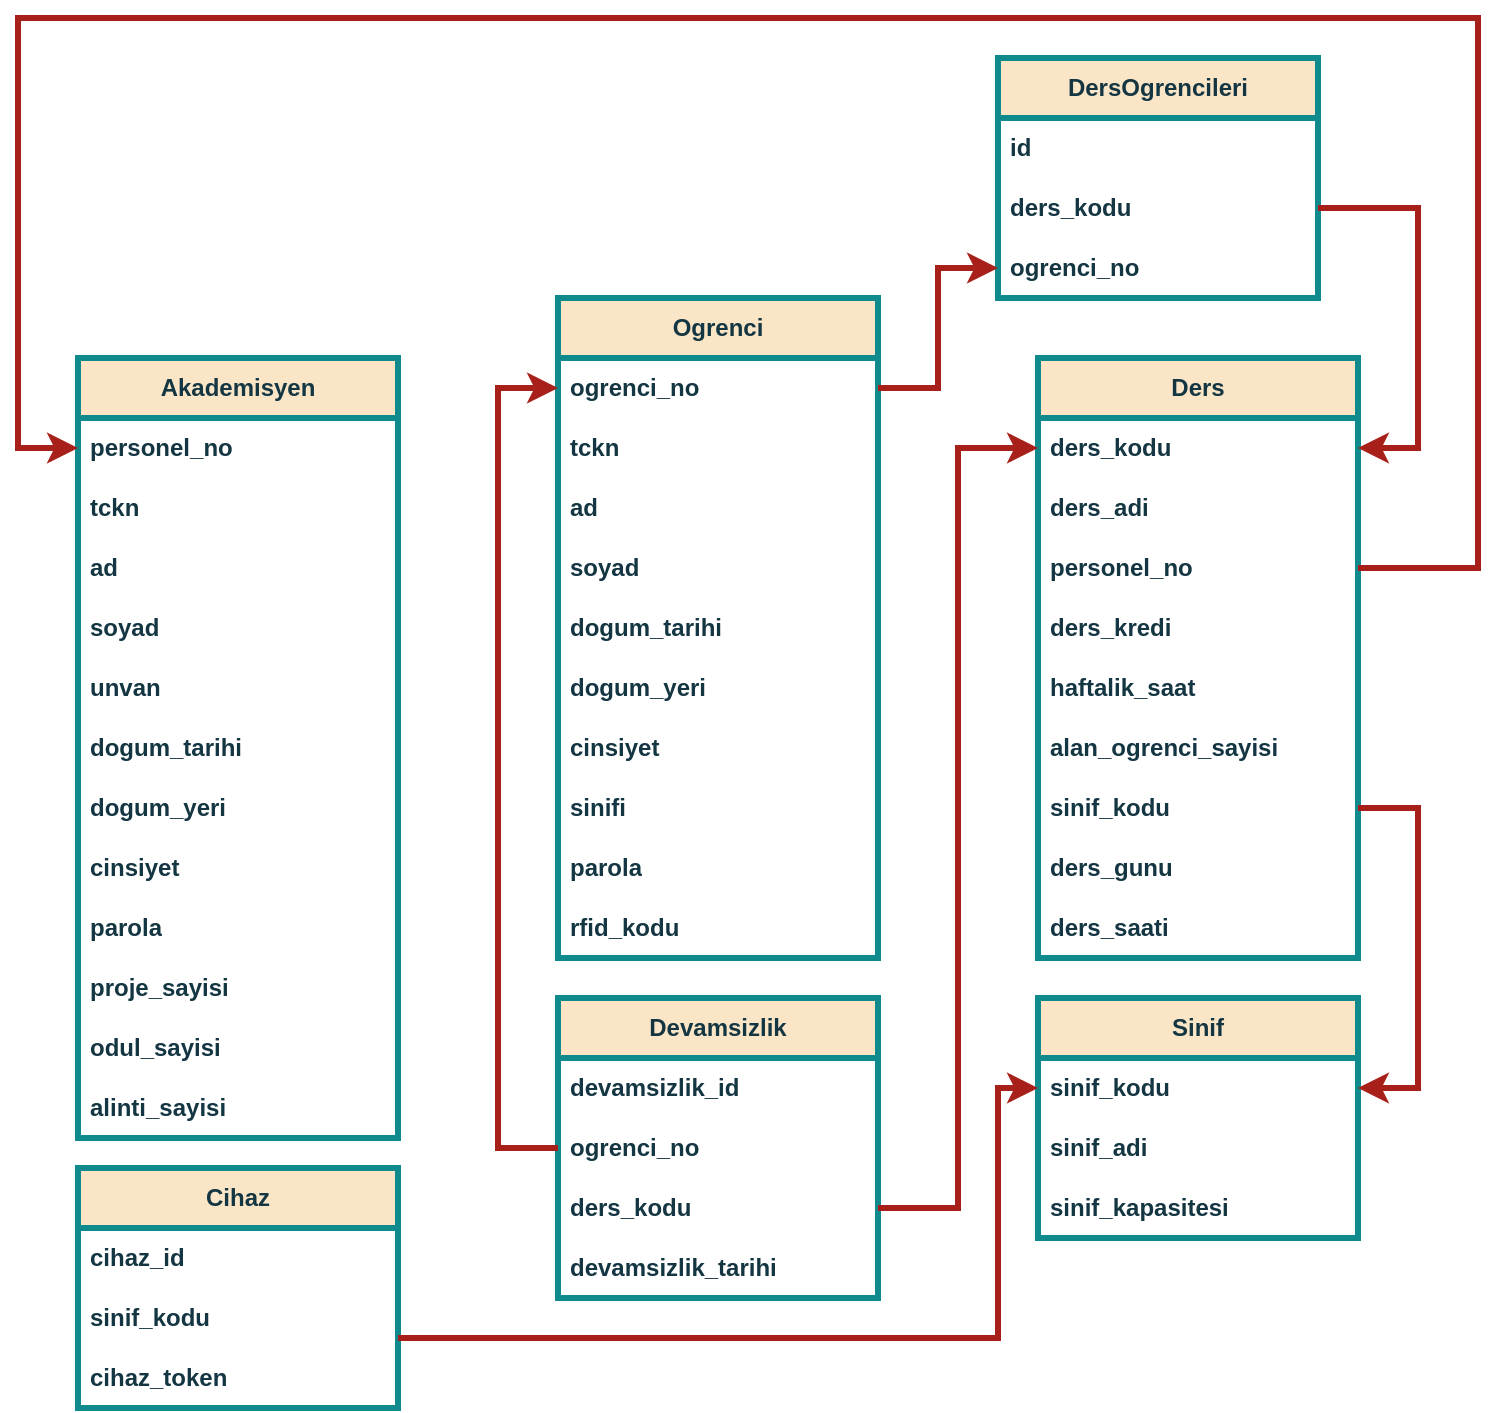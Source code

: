 <mxfile version="21.1.5" type="device">
  <diagram name="Sayfa -1" id="_XDM3-Csm9u_s2XKqnAF">
    <mxGraphModel dx="1050" dy="1710" grid="1" gridSize="10" guides="1" tooltips="1" connect="1" arrows="1" fold="1" page="1" pageScale="1" pageWidth="827" pageHeight="1169" math="0" shadow="0">
      <root>
        <mxCell id="0" />
        <mxCell id="1" parent="0" />
        <mxCell id="tSz3dCy00aF6PcJnhEde-1" value="Akademisyen" style="swimlane;fontStyle=1;childLayout=stackLayout;horizontal=1;startSize=30;horizontalStack=0;resizeParent=1;resizeParentMax=0;resizeLast=0;collapsible=1;marginBottom=0;whiteSpace=wrap;html=1;fillColor=#FAE5C7;strokeColor=#0F8B8D;rounded=0;labelBackgroundColor=none;fontColor=#143642;strokeWidth=3;" parent="1" vertex="1">
          <mxGeometry x="80" y="120" width="160" height="390" as="geometry" />
        </mxCell>
        <mxCell id="tSz3dCy00aF6PcJnhEde-33" value="personel_no" style="text;strokeColor=none;fillColor=none;align=left;verticalAlign=middle;spacingLeft=4;spacingRight=4;overflow=hidden;points=[[0,0.5],[1,0.5]];portConstraint=eastwest;rotatable=0;whiteSpace=wrap;html=1;fontStyle=1;rounded=0;labelBackgroundColor=none;fontColor=#143642;strokeWidth=3;" parent="tSz3dCy00aF6PcJnhEde-1" vertex="1">
          <mxGeometry y="30" width="160" height="30" as="geometry" />
        </mxCell>
        <mxCell id="tSz3dCy00aF6PcJnhEde-2" value="tckn" style="text;strokeColor=none;fillColor=none;align=left;verticalAlign=middle;spacingLeft=4;spacingRight=4;overflow=hidden;points=[[0,0.5],[1,0.5]];portConstraint=eastwest;rotatable=0;whiteSpace=wrap;html=1;fontStyle=1;rounded=0;labelBackgroundColor=none;fontColor=#143642;strokeWidth=3;" parent="tSz3dCy00aF6PcJnhEde-1" vertex="1">
          <mxGeometry y="60" width="160" height="30" as="geometry" />
        </mxCell>
        <mxCell id="tSz3dCy00aF6PcJnhEde-3" value="ad" style="text;strokeColor=none;fillColor=none;align=left;verticalAlign=middle;spacingLeft=4;spacingRight=4;overflow=hidden;points=[[0,0.5],[1,0.5]];portConstraint=eastwest;rotatable=0;whiteSpace=wrap;html=1;fontStyle=1;rounded=0;labelBackgroundColor=none;fontColor=#143642;strokeWidth=3;" parent="tSz3dCy00aF6PcJnhEde-1" vertex="1">
          <mxGeometry y="90" width="160" height="30" as="geometry" />
        </mxCell>
        <mxCell id="tSz3dCy00aF6PcJnhEde-4" value="soyad" style="text;strokeColor=none;fillColor=none;align=left;verticalAlign=middle;spacingLeft=4;spacingRight=4;overflow=hidden;points=[[0,0.5],[1,0.5]];portConstraint=eastwest;rotatable=0;whiteSpace=wrap;html=1;fontStyle=1;rounded=0;labelBackgroundColor=none;fontColor=#143642;strokeWidth=3;" parent="tSz3dCy00aF6PcJnhEde-1" vertex="1">
          <mxGeometry y="120" width="160" height="30" as="geometry" />
        </mxCell>
        <mxCell id="tSz3dCy00aF6PcJnhEde-29" value="unvan" style="text;strokeColor=none;fillColor=none;align=left;verticalAlign=middle;spacingLeft=4;spacingRight=4;overflow=hidden;points=[[0,0.5],[1,0.5]];portConstraint=eastwest;rotatable=0;whiteSpace=wrap;html=1;fontStyle=1;rounded=0;labelBackgroundColor=none;fontColor=#143642;strokeWidth=3;" parent="tSz3dCy00aF6PcJnhEde-1" vertex="1">
          <mxGeometry y="150" width="160" height="30" as="geometry" />
        </mxCell>
        <mxCell id="tSz3dCy00aF6PcJnhEde-30" value="dogum_tarihi" style="text;strokeColor=none;fillColor=none;align=left;verticalAlign=middle;spacingLeft=4;spacingRight=4;overflow=hidden;points=[[0,0.5],[1,0.5]];portConstraint=eastwest;rotatable=0;whiteSpace=wrap;html=1;fontStyle=1;rounded=0;labelBackgroundColor=none;fontColor=#143642;strokeWidth=3;" parent="tSz3dCy00aF6PcJnhEde-1" vertex="1">
          <mxGeometry y="180" width="160" height="30" as="geometry" />
        </mxCell>
        <mxCell id="tSz3dCy00aF6PcJnhEde-41" value="dogum_yeri" style="text;strokeColor=none;fillColor=none;align=left;verticalAlign=middle;spacingLeft=4;spacingRight=4;overflow=hidden;points=[[0,0.5],[1,0.5]];portConstraint=eastwest;rotatable=0;whiteSpace=wrap;html=1;fontStyle=1;rounded=0;labelBackgroundColor=none;fontColor=#143642;strokeWidth=3;" parent="tSz3dCy00aF6PcJnhEde-1" vertex="1">
          <mxGeometry y="210" width="160" height="30" as="geometry" />
        </mxCell>
        <mxCell id="tSz3dCy00aF6PcJnhEde-49" value="cinsiyet" style="text;strokeColor=none;fillColor=none;align=left;verticalAlign=middle;spacingLeft=4;spacingRight=4;overflow=hidden;points=[[0,0.5],[1,0.5]];portConstraint=eastwest;rotatable=0;whiteSpace=wrap;html=1;fontStyle=1;rounded=0;labelBackgroundColor=none;fontColor=#143642;strokeWidth=3;" parent="tSz3dCy00aF6PcJnhEde-1" vertex="1">
          <mxGeometry y="240" width="160" height="30" as="geometry" />
        </mxCell>
        <mxCell id="tSz3dCy00aF6PcJnhEde-31" value="parola" style="text;strokeColor=none;fillColor=none;align=left;verticalAlign=middle;spacingLeft=4;spacingRight=4;overflow=hidden;points=[[0,0.5],[1,0.5]];portConstraint=eastwest;rotatable=0;whiteSpace=wrap;html=1;fontStyle=1;rounded=0;labelBackgroundColor=none;fontColor=#143642;strokeWidth=3;" parent="tSz3dCy00aF6PcJnhEde-1" vertex="1">
          <mxGeometry y="270" width="160" height="30" as="geometry" />
        </mxCell>
        <mxCell id="AcIwFCtZqvH4_6iUX5yy-1" value="proje_sayisi" style="text;strokeColor=none;fillColor=none;align=left;verticalAlign=middle;spacingLeft=4;spacingRight=4;overflow=hidden;points=[[0,0.5],[1,0.5]];portConstraint=eastwest;rotatable=0;whiteSpace=wrap;html=1;fontStyle=1;rounded=0;labelBackgroundColor=none;fontColor=#143642;strokeWidth=3;" parent="tSz3dCy00aF6PcJnhEde-1" vertex="1">
          <mxGeometry y="300" width="160" height="30" as="geometry" />
        </mxCell>
        <mxCell id="AcIwFCtZqvH4_6iUX5yy-3" value="odul_sayisi" style="text;strokeColor=none;fillColor=none;align=left;verticalAlign=middle;spacingLeft=4;spacingRight=4;overflow=hidden;points=[[0,0.5],[1,0.5]];portConstraint=eastwest;rotatable=0;whiteSpace=wrap;html=1;fontStyle=1;rounded=0;labelBackgroundColor=none;fontColor=#143642;strokeWidth=3;" parent="tSz3dCy00aF6PcJnhEde-1" vertex="1">
          <mxGeometry y="330" width="160" height="30" as="geometry" />
        </mxCell>
        <mxCell id="AcIwFCtZqvH4_6iUX5yy-4" value="alinti_sayisi" style="text;strokeColor=none;fillColor=none;align=left;verticalAlign=middle;spacingLeft=4;spacingRight=4;overflow=hidden;points=[[0,0.5],[1,0.5]];portConstraint=eastwest;rotatable=0;whiteSpace=wrap;html=1;fontStyle=1;rounded=0;labelBackgroundColor=none;fontColor=#143642;strokeWidth=3;" parent="tSz3dCy00aF6PcJnhEde-1" vertex="1">
          <mxGeometry y="360" width="160" height="30" as="geometry" />
        </mxCell>
        <mxCell id="tSz3dCy00aF6PcJnhEde-5" value="Ogrenci" style="swimlane;fontStyle=1;childLayout=stackLayout;horizontal=1;startSize=30;horizontalStack=0;resizeParent=1;resizeParentMax=0;resizeLast=0;collapsible=1;marginBottom=0;whiteSpace=wrap;html=1;fillColor=#FAE5C7;strokeColor=#0F8B8D;rounded=0;labelBackgroundColor=none;fontColor=#143642;strokeWidth=3;" parent="1" vertex="1">
          <mxGeometry x="320" y="90" width="160" height="330" as="geometry" />
        </mxCell>
        <mxCell id="tSz3dCy00aF6PcJnhEde-32" value="ogrenci_no" style="text;strokeColor=none;fillColor=none;align=left;verticalAlign=middle;spacingLeft=4;spacingRight=4;overflow=hidden;points=[[0,0.5],[1,0.5]];portConstraint=eastwest;rotatable=0;whiteSpace=wrap;html=1;fontStyle=1;rounded=0;labelBackgroundColor=none;fontColor=#143642;strokeWidth=3;" parent="tSz3dCy00aF6PcJnhEde-5" vertex="1">
          <mxGeometry y="30" width="160" height="30" as="geometry" />
        </mxCell>
        <mxCell id="tSz3dCy00aF6PcJnhEde-6" value="tckn" style="text;strokeColor=none;fillColor=none;align=left;verticalAlign=middle;spacingLeft=4;spacingRight=4;overflow=hidden;points=[[0,0.5],[1,0.5]];portConstraint=eastwest;rotatable=0;whiteSpace=wrap;html=1;fontStyle=1;rounded=0;labelBackgroundColor=none;fontColor=#143642;strokeWidth=3;" parent="tSz3dCy00aF6PcJnhEde-5" vertex="1">
          <mxGeometry y="60" width="160" height="30" as="geometry" />
        </mxCell>
        <mxCell id="tSz3dCy00aF6PcJnhEde-7" value="ad" style="text;strokeColor=none;fillColor=none;align=left;verticalAlign=middle;spacingLeft=4;spacingRight=4;overflow=hidden;points=[[0,0.5],[1,0.5]];portConstraint=eastwest;rotatable=0;whiteSpace=wrap;html=1;fontStyle=1;rounded=0;labelBackgroundColor=none;fontColor=#143642;strokeWidth=3;" parent="tSz3dCy00aF6PcJnhEde-5" vertex="1">
          <mxGeometry y="90" width="160" height="30" as="geometry" />
        </mxCell>
        <mxCell id="tSz3dCy00aF6PcJnhEde-8" value="soyad" style="text;strokeColor=none;fillColor=none;align=left;verticalAlign=middle;spacingLeft=4;spacingRight=4;overflow=hidden;points=[[0,0.5],[1,0.5]];portConstraint=eastwest;rotatable=0;whiteSpace=wrap;html=1;fontStyle=1;rounded=0;labelBackgroundColor=none;fontColor=#143642;strokeWidth=3;" parent="tSz3dCy00aF6PcJnhEde-5" vertex="1">
          <mxGeometry y="120" width="160" height="30" as="geometry" />
        </mxCell>
        <mxCell id="tSz3dCy00aF6PcJnhEde-24" value="dogum_tarihi" style="text;strokeColor=none;fillColor=none;align=left;verticalAlign=middle;spacingLeft=4;spacingRight=4;overflow=hidden;points=[[0,0.5],[1,0.5]];portConstraint=eastwest;rotatable=0;whiteSpace=wrap;html=1;fontStyle=1;rounded=0;labelBackgroundColor=none;fontColor=#143642;strokeWidth=3;" parent="tSz3dCy00aF6PcJnhEde-5" vertex="1">
          <mxGeometry y="150" width="160" height="30" as="geometry" />
        </mxCell>
        <mxCell id="tSz3dCy00aF6PcJnhEde-40" value="dogum_yeri" style="text;strokeColor=none;fillColor=none;align=left;verticalAlign=middle;spacingLeft=4;spacingRight=4;overflow=hidden;points=[[0,0.5],[1,0.5]];portConstraint=eastwest;rotatable=0;whiteSpace=wrap;html=1;fontStyle=1;rounded=0;labelBackgroundColor=none;fontColor=#143642;strokeWidth=3;" parent="tSz3dCy00aF6PcJnhEde-5" vertex="1">
          <mxGeometry y="180" width="160" height="30" as="geometry" />
        </mxCell>
        <mxCell id="tSz3dCy00aF6PcJnhEde-27" value="cinsiyet" style="text;strokeColor=none;fillColor=none;align=left;verticalAlign=middle;spacingLeft=4;spacingRight=4;overflow=hidden;points=[[0,0.5],[1,0.5]];portConstraint=eastwest;rotatable=0;whiteSpace=wrap;html=1;fontStyle=1;rounded=0;labelBackgroundColor=none;fontColor=#143642;strokeWidth=3;" parent="tSz3dCy00aF6PcJnhEde-5" vertex="1">
          <mxGeometry y="210" width="160" height="30" as="geometry" />
        </mxCell>
        <mxCell id="tSz3dCy00aF6PcJnhEde-28" value="sinifi" style="text;strokeColor=none;fillColor=none;align=left;verticalAlign=middle;spacingLeft=4;spacingRight=4;overflow=hidden;points=[[0,0.5],[1,0.5]];portConstraint=eastwest;rotatable=0;whiteSpace=wrap;html=1;fontStyle=1;rounded=0;labelBackgroundColor=none;fontColor=#143642;strokeWidth=3;" parent="tSz3dCy00aF6PcJnhEde-5" vertex="1">
          <mxGeometry y="240" width="160" height="30" as="geometry" />
        </mxCell>
        <mxCell id="VWJ288TvoI_qNRsVCnb8-2" value="parola" style="text;strokeColor=none;fillColor=none;align=left;verticalAlign=middle;spacingLeft=4;spacingRight=4;overflow=hidden;points=[[0,0.5],[1,0.5]];portConstraint=eastwest;rotatable=0;whiteSpace=wrap;html=1;fontStyle=1;rounded=0;labelBackgroundColor=none;fontColor=#143642;strokeWidth=3;" parent="tSz3dCy00aF6PcJnhEde-5" vertex="1">
          <mxGeometry y="270" width="160" height="30" as="geometry" />
        </mxCell>
        <mxCell id="tSz3dCy00aF6PcJnhEde-48" value="rfid_kodu" style="text;strokeColor=none;fillColor=none;align=left;verticalAlign=middle;spacingLeft=4;spacingRight=4;overflow=hidden;points=[[0,0.5],[1,0.5]];portConstraint=eastwest;rotatable=0;whiteSpace=wrap;html=1;fontStyle=1;rounded=0;labelBackgroundColor=none;fontColor=#143642;strokeWidth=3;" parent="tSz3dCy00aF6PcJnhEde-5" vertex="1">
          <mxGeometry y="300" width="160" height="30" as="geometry" />
        </mxCell>
        <mxCell id="tSz3dCy00aF6PcJnhEde-9" value="Ders" style="swimlane;fontStyle=1;childLayout=stackLayout;horizontal=1;startSize=30;horizontalStack=0;resizeParent=1;resizeParentMax=0;resizeLast=0;collapsible=1;marginBottom=0;whiteSpace=wrap;html=1;fillColor=#FAE5C7;strokeColor=#0F8B8D;rounded=0;labelBackgroundColor=none;fontColor=#143642;strokeWidth=3;" parent="1" vertex="1">
          <mxGeometry x="560" y="120" width="160" height="300" as="geometry">
            <mxRectangle x="560" y="120" width="70" height="30" as="alternateBounds" />
          </mxGeometry>
        </mxCell>
        <mxCell id="tSz3dCy00aF6PcJnhEde-10" value="ders_kodu" style="text;strokeColor=none;fillColor=none;align=left;verticalAlign=middle;spacingLeft=4;spacingRight=4;overflow=hidden;points=[[0,0.5],[1,0.5]];portConstraint=eastwest;rotatable=0;whiteSpace=wrap;html=1;fontStyle=1;rounded=0;labelBackgroundColor=none;fontColor=#143642;strokeWidth=3;" parent="tSz3dCy00aF6PcJnhEde-9" vertex="1">
          <mxGeometry y="30" width="160" height="30" as="geometry" />
        </mxCell>
        <mxCell id="tSz3dCy00aF6PcJnhEde-11" value="ders_adi" style="text;strokeColor=none;fillColor=none;align=left;verticalAlign=middle;spacingLeft=4;spacingRight=4;overflow=hidden;points=[[0,0.5],[1,0.5]];portConstraint=eastwest;rotatable=0;whiteSpace=wrap;html=1;fontStyle=1;rounded=0;labelBackgroundColor=none;fontColor=#143642;strokeWidth=3;" parent="tSz3dCy00aF6PcJnhEde-9" vertex="1">
          <mxGeometry y="60" width="160" height="30" as="geometry" />
        </mxCell>
        <mxCell id="tSz3dCy00aF6PcJnhEde-12" value="personel_no" style="text;strokeColor=none;fillColor=none;align=left;verticalAlign=middle;spacingLeft=4;spacingRight=4;overflow=hidden;points=[[0,0.5],[1,0.5]];portConstraint=eastwest;rotatable=0;whiteSpace=wrap;html=1;fontStyle=1;rounded=0;labelBackgroundColor=none;fontColor=#143642;strokeWidth=3;" parent="tSz3dCy00aF6PcJnhEde-9" vertex="1">
          <mxGeometry y="90" width="160" height="30" as="geometry" />
        </mxCell>
        <mxCell id="tSz3dCy00aF6PcJnhEde-37" value="ders_kredi" style="text;strokeColor=none;fillColor=none;align=left;verticalAlign=middle;spacingLeft=4;spacingRight=4;overflow=hidden;points=[[0,0.5],[1,0.5]];portConstraint=eastwest;rotatable=0;whiteSpace=wrap;html=1;fontStyle=1;rounded=0;labelBackgroundColor=none;fontColor=#143642;strokeWidth=3;" parent="tSz3dCy00aF6PcJnhEde-9" vertex="1">
          <mxGeometry y="120" width="160" height="30" as="geometry" />
        </mxCell>
        <mxCell id="yB-rztcEehSW4XwJmEQQ-1" value="haftalik_saat" style="text;strokeColor=none;fillColor=none;align=left;verticalAlign=middle;spacingLeft=4;spacingRight=4;overflow=hidden;points=[[0,0.5],[1,0.5]];portConstraint=eastwest;rotatable=0;whiteSpace=wrap;html=1;fontStyle=1;rounded=0;labelBackgroundColor=none;fontColor=#143642;strokeWidth=3;" parent="tSz3dCy00aF6PcJnhEde-9" vertex="1">
          <mxGeometry y="150" width="160" height="30" as="geometry" />
        </mxCell>
        <mxCell id="tSz3dCy00aF6PcJnhEde-39" value="alan_ogrenci_sayisi" style="text;strokeColor=none;fillColor=none;align=left;verticalAlign=middle;spacingLeft=4;spacingRight=4;overflow=hidden;points=[[0,0.5],[1,0.5]];portConstraint=eastwest;rotatable=0;whiteSpace=wrap;html=1;fontStyle=1;rounded=0;labelBackgroundColor=none;fontColor=#143642;strokeWidth=3;" parent="tSz3dCy00aF6PcJnhEde-9" vertex="1">
          <mxGeometry y="180" width="160" height="30" as="geometry" />
        </mxCell>
        <mxCell id="tSz3dCy00aF6PcJnhEde-23" value="sinif_kodu" style="text;strokeColor=none;fillColor=none;align=left;verticalAlign=middle;spacingLeft=4;spacingRight=4;overflow=hidden;points=[[0,0.5],[1,0.5]];portConstraint=eastwest;rotatable=0;whiteSpace=wrap;html=1;fontStyle=1;rounded=0;labelBackgroundColor=none;fontColor=#143642;strokeWidth=3;" parent="tSz3dCy00aF6PcJnhEde-9" vertex="1">
          <mxGeometry y="210" width="160" height="30" as="geometry" />
        </mxCell>
        <mxCell id="tSz3dCy00aF6PcJnhEde-34" value="ders_gunu" style="text;strokeColor=none;fillColor=none;align=left;verticalAlign=middle;spacingLeft=4;spacingRight=4;overflow=hidden;points=[[0,0.5],[1,0.5]];portConstraint=eastwest;rotatable=0;whiteSpace=wrap;html=1;fontStyle=1;rounded=0;labelBackgroundColor=none;fontColor=#143642;strokeWidth=3;" parent="tSz3dCy00aF6PcJnhEde-9" vertex="1">
          <mxGeometry y="240" width="160" height="30" as="geometry" />
        </mxCell>
        <mxCell id="tSz3dCy00aF6PcJnhEde-35" value="ders_saati" style="text;strokeColor=none;fillColor=none;align=left;verticalAlign=middle;spacingLeft=4;spacingRight=4;overflow=hidden;points=[[0,0.5],[1,0.5]];portConstraint=eastwest;rotatable=0;whiteSpace=wrap;html=1;fontStyle=1;rounded=0;labelBackgroundColor=none;fontColor=#143642;strokeWidth=3;" parent="tSz3dCy00aF6PcJnhEde-9" vertex="1">
          <mxGeometry y="270" width="160" height="30" as="geometry" />
        </mxCell>
        <mxCell id="tSz3dCy00aF6PcJnhEde-13" value="Devamsizlik" style="swimlane;fontStyle=1;childLayout=stackLayout;horizontal=1;startSize=30;horizontalStack=0;resizeParent=1;resizeParentMax=0;resizeLast=0;collapsible=1;marginBottom=0;whiteSpace=wrap;html=1;fillColor=#FAE5C7;fontColor=#143642;strokeColor=#0F8B8D;rounded=0;labelBackgroundColor=none;strokeWidth=3;" parent="1" vertex="1">
          <mxGeometry x="320" y="440" width="160" height="150" as="geometry" />
        </mxCell>
        <mxCell id="tSz3dCy00aF6PcJnhEde-14" value="devamsizlik_id" style="text;strokeColor=none;fillColor=none;align=left;verticalAlign=middle;spacingLeft=4;spacingRight=4;overflow=hidden;points=[[0,0.5],[1,0.5]];portConstraint=eastwest;rotatable=0;whiteSpace=wrap;html=1;fontStyle=1;rounded=0;labelBackgroundColor=none;fontColor=#143642;strokeWidth=3;" parent="tSz3dCy00aF6PcJnhEde-13" vertex="1">
          <mxGeometry y="30" width="160" height="30" as="geometry" />
        </mxCell>
        <mxCell id="tSz3dCy00aF6PcJnhEde-15" value="ogrenci_no" style="text;strokeColor=none;fillColor=none;align=left;verticalAlign=middle;spacingLeft=4;spacingRight=4;overflow=hidden;points=[[0,0.5],[1,0.5]];portConstraint=eastwest;rotatable=0;whiteSpace=wrap;html=1;fontStyle=1;rounded=0;labelBackgroundColor=none;fontColor=#143642;strokeWidth=3;" parent="tSz3dCy00aF6PcJnhEde-13" vertex="1">
          <mxGeometry y="60" width="160" height="30" as="geometry" />
        </mxCell>
        <mxCell id="tSz3dCy00aF6PcJnhEde-16" value="ders_kodu" style="text;strokeColor=none;fillColor=none;align=left;verticalAlign=middle;spacingLeft=4;spacingRight=4;overflow=hidden;points=[[0,0.5],[1,0.5]];portConstraint=eastwest;rotatable=0;whiteSpace=wrap;html=1;fontStyle=1;rounded=0;labelBackgroundColor=none;fontColor=#143642;strokeWidth=3;" parent="tSz3dCy00aF6PcJnhEde-13" vertex="1">
          <mxGeometry y="90" width="160" height="30" as="geometry" />
        </mxCell>
        <mxCell id="tSz3dCy00aF6PcJnhEde-26" value="devamsizlik_tarihi" style="text;strokeColor=none;fillColor=none;align=left;verticalAlign=middle;spacingLeft=4;spacingRight=4;overflow=hidden;points=[[0,0.5],[1,0.5]];portConstraint=eastwest;rotatable=0;whiteSpace=wrap;html=1;fontStyle=1;rounded=0;labelBackgroundColor=none;fontColor=#143642;strokeWidth=3;" parent="tSz3dCy00aF6PcJnhEde-13" vertex="1">
          <mxGeometry y="120" width="160" height="30" as="geometry" />
        </mxCell>
        <mxCell id="tSz3dCy00aF6PcJnhEde-19" value="Sinif" style="swimlane;fontStyle=1;childLayout=stackLayout;horizontal=1;startSize=30;horizontalStack=0;resizeParent=1;resizeParentMax=0;resizeLast=0;collapsible=1;marginBottom=0;whiteSpace=wrap;html=1;fillColor=#FAE5C7;strokeColor=#0F8B8D;rounded=0;labelBackgroundColor=none;fontColor=#143642;strokeWidth=3;" parent="1" vertex="1">
          <mxGeometry x="560" y="440" width="160" height="120" as="geometry" />
        </mxCell>
        <mxCell id="tSz3dCy00aF6PcJnhEde-20" value="sinif_kodu" style="text;align=left;verticalAlign=middle;spacingLeft=4;spacingRight=4;overflow=hidden;points=[[0,0.5],[1,0.5]];portConstraint=eastwest;rotatable=0;whiteSpace=wrap;html=1;fontStyle=1;rounded=0;labelBackgroundColor=none;fontColor=#143642;strokeWidth=3;" parent="tSz3dCy00aF6PcJnhEde-19" vertex="1">
          <mxGeometry y="30" width="160" height="30" as="geometry" />
        </mxCell>
        <mxCell id="tSz3dCy00aF6PcJnhEde-36" value="sinif_adi" style="text;strokeColor=none;fillColor=none;align=left;verticalAlign=middle;spacingLeft=4;spacingRight=4;overflow=hidden;points=[[0,0.5],[1,0.5]];portConstraint=eastwest;rotatable=0;whiteSpace=wrap;html=1;fontStyle=1;rounded=0;labelBackgroundColor=none;fontColor=#143642;strokeWidth=3;" parent="tSz3dCy00aF6PcJnhEde-19" vertex="1">
          <mxGeometry y="60" width="160" height="30" as="geometry" />
        </mxCell>
        <mxCell id="tSz3dCy00aF6PcJnhEde-21" value="sinif_kapasitesi" style="text;strokeColor=none;fillColor=none;align=left;verticalAlign=middle;spacingLeft=4;spacingRight=4;overflow=hidden;points=[[0,0.5],[1,0.5]];portConstraint=eastwest;rotatable=0;whiteSpace=wrap;html=1;fontStyle=1;rounded=0;labelBackgroundColor=none;fontColor=#143642;strokeWidth=3;" parent="tSz3dCy00aF6PcJnhEde-19" vertex="1">
          <mxGeometry y="90" width="160" height="30" as="geometry" />
        </mxCell>
        <mxCell id="tSz3dCy00aF6PcJnhEde-42" value="Cihaz" style="swimlane;fontStyle=1;childLayout=stackLayout;horizontal=1;startSize=30;horizontalStack=0;resizeParent=1;resizeParentMax=0;resizeLast=0;collapsible=1;marginBottom=0;whiteSpace=wrap;html=1;fillColor=#FAE5C7;strokeColor=#0F8B8D;rounded=0;labelBackgroundColor=none;fontColor=#143642;strokeWidth=3;" parent="1" vertex="1">
          <mxGeometry x="80" y="525" width="160" height="120" as="geometry" />
        </mxCell>
        <mxCell id="tSz3dCy00aF6PcJnhEde-43" value="cihaz_id" style="text;strokeColor=none;fillColor=none;align=left;verticalAlign=middle;spacingLeft=4;spacingRight=4;overflow=hidden;points=[[0,0.5],[1,0.5]];portConstraint=eastwest;rotatable=0;whiteSpace=wrap;html=1;fontStyle=1;rounded=0;labelBackgroundColor=none;fontColor=#143642;strokeWidth=3;" parent="tSz3dCy00aF6PcJnhEde-42" vertex="1">
          <mxGeometry y="30" width="160" height="30" as="geometry" />
        </mxCell>
        <mxCell id="tSz3dCy00aF6PcJnhEde-44" value="sinif_kodu" style="text;strokeColor=none;fillColor=none;align=left;verticalAlign=middle;spacingLeft=4;spacingRight=4;overflow=hidden;points=[[0,0.5],[1,0.5]];portConstraint=eastwest;rotatable=0;whiteSpace=wrap;html=1;fontStyle=1;rounded=0;labelBackgroundColor=none;fontColor=#143642;strokeWidth=3;" parent="tSz3dCy00aF6PcJnhEde-42" vertex="1">
          <mxGeometry y="60" width="160" height="30" as="geometry" />
        </mxCell>
        <mxCell id="tSz3dCy00aF6PcJnhEde-47" value="cihaz_token" style="text;strokeColor=none;fillColor=none;align=left;verticalAlign=middle;spacingLeft=4;spacingRight=4;overflow=hidden;points=[[0,0.5],[1,0.5]];portConstraint=eastwest;rotatable=0;whiteSpace=wrap;html=1;fontStyle=1;rounded=0;labelBackgroundColor=none;fontColor=#143642;strokeWidth=3;" parent="tSz3dCy00aF6PcJnhEde-42" vertex="1">
          <mxGeometry y="90" width="160" height="30" as="geometry" />
        </mxCell>
        <mxCell id="tSz3dCy00aF6PcJnhEde-50" value="DersOgrencileri" style="swimlane;fontStyle=1;childLayout=stackLayout;horizontal=1;startSize=30;horizontalStack=0;resizeParent=1;resizeParentMax=0;resizeLast=0;collapsible=1;marginBottom=0;whiteSpace=wrap;html=1;fillColor=#FAE5C7;strokeColor=#0F8B8D;rounded=0;labelBackgroundColor=none;fontColor=#143642;strokeWidth=3;" parent="1" vertex="1">
          <mxGeometry x="540" y="-30" width="160" height="120" as="geometry" />
        </mxCell>
        <mxCell id="tSz3dCy00aF6PcJnhEde-51" value="id" style="text;strokeColor=none;fillColor=none;align=left;verticalAlign=middle;spacingLeft=4;spacingRight=4;overflow=hidden;points=[[0,0.5],[1,0.5]];portConstraint=eastwest;rotatable=0;whiteSpace=wrap;html=1;fontStyle=1;rounded=0;labelBackgroundColor=none;fontColor=#143642;strokeWidth=3;" parent="tSz3dCy00aF6PcJnhEde-50" vertex="1">
          <mxGeometry y="30" width="160" height="30" as="geometry" />
        </mxCell>
        <mxCell id="tSz3dCy00aF6PcJnhEde-52" value="ders_kodu" style="text;strokeColor=none;fillColor=none;align=left;verticalAlign=middle;spacingLeft=4;spacingRight=4;overflow=hidden;points=[[0,0.5],[1,0.5]];portConstraint=eastwest;rotatable=0;whiteSpace=wrap;html=1;fontStyle=1;rounded=0;labelBackgroundColor=none;fontColor=#143642;strokeWidth=3;" parent="tSz3dCy00aF6PcJnhEde-50" vertex="1">
          <mxGeometry y="60" width="160" height="30" as="geometry" />
        </mxCell>
        <mxCell id="tSz3dCy00aF6PcJnhEde-53" value="ogrenci_no" style="text;strokeColor=none;fillColor=none;align=left;verticalAlign=middle;spacingLeft=4;spacingRight=4;overflow=hidden;points=[[0,0.5],[1,0.5]];portConstraint=eastwest;rotatable=0;whiteSpace=wrap;html=1;fontStyle=1;rounded=0;labelBackgroundColor=none;fontColor=#143642;strokeWidth=3;" parent="tSz3dCy00aF6PcJnhEde-50" vertex="1">
          <mxGeometry y="90" width="160" height="30" as="geometry" />
        </mxCell>
        <mxCell id="tSz3dCy00aF6PcJnhEde-55" style="edgeStyle=orthogonalEdgeStyle;rounded=0;orthogonalLoop=1;jettySize=auto;html=1;entryX=0;entryY=0.5;entryDx=0;entryDy=0;fontStyle=1;labelBackgroundColor=none;strokeColor=#A8201A;fontColor=default;strokeWidth=3;" parent="1" target="tSz3dCy00aF6PcJnhEde-20" edge="1">
          <mxGeometry relative="1" as="geometry">
            <Array as="points">
              <mxPoint x="240" y="610" />
              <mxPoint x="540" y="610" />
              <mxPoint x="540" y="485" />
            </Array>
            <mxPoint x="260" y="610" as="sourcePoint" />
          </mxGeometry>
        </mxCell>
        <mxCell id="tSz3dCy00aF6PcJnhEde-57" style="edgeStyle=orthogonalEdgeStyle;rounded=0;orthogonalLoop=1;jettySize=auto;html=1;exitX=1;exitY=0.5;exitDx=0;exitDy=0;entryX=0;entryY=0.5;entryDx=0;entryDy=0;fontStyle=1;labelBackgroundColor=none;strokeColor=#A8201A;fontColor=default;strokeWidth=3;" parent="1" source="tSz3dCy00aF6PcJnhEde-16" target="tSz3dCy00aF6PcJnhEde-10" edge="1">
          <mxGeometry relative="1" as="geometry">
            <Array as="points">
              <mxPoint x="520" y="545" />
              <mxPoint x="520" y="165" />
            </Array>
          </mxGeometry>
        </mxCell>
        <mxCell id="tSz3dCy00aF6PcJnhEde-58" style="edgeStyle=orthogonalEdgeStyle;rounded=0;orthogonalLoop=1;jettySize=auto;html=1;exitX=1;exitY=0.5;exitDx=0;exitDy=0;entryX=1;entryY=0.5;entryDx=0;entryDy=0;fontStyle=1;labelBackgroundColor=none;strokeColor=#A8201A;fontColor=default;strokeWidth=3;" parent="1" source="tSz3dCy00aF6PcJnhEde-23" target="tSz3dCy00aF6PcJnhEde-20" edge="1">
          <mxGeometry relative="1" as="geometry">
            <Array as="points">
              <mxPoint x="750" y="345" />
              <mxPoint x="750" y="485" />
            </Array>
          </mxGeometry>
        </mxCell>
        <mxCell id="tSz3dCy00aF6PcJnhEde-60" style="edgeStyle=orthogonalEdgeStyle;rounded=0;orthogonalLoop=1;jettySize=auto;html=1;exitX=1;exitY=0.5;exitDx=0;exitDy=0;entryX=1;entryY=0.5;entryDx=0;entryDy=0;fontStyle=1;labelBackgroundColor=none;strokeColor=#A8201A;fontColor=default;strokeWidth=3;" parent="1" source="tSz3dCy00aF6PcJnhEde-52" target="tSz3dCy00aF6PcJnhEde-10" edge="1">
          <mxGeometry relative="1" as="geometry">
            <Array as="points">
              <mxPoint x="750" y="45" />
              <mxPoint x="750" y="165" />
            </Array>
          </mxGeometry>
        </mxCell>
        <mxCell id="tSz3dCy00aF6PcJnhEde-61" style="edgeStyle=orthogonalEdgeStyle;rounded=0;orthogonalLoop=1;jettySize=auto;html=1;exitX=1;exitY=0.5;exitDx=0;exitDy=0;entryX=0;entryY=0.5;entryDx=0;entryDy=0;fontStyle=1;labelBackgroundColor=none;strokeColor=#A8201A;fontColor=default;strokeWidth=3;" parent="1" source="tSz3dCy00aF6PcJnhEde-12" target="tSz3dCy00aF6PcJnhEde-33" edge="1">
          <mxGeometry relative="1" as="geometry">
            <Array as="points">
              <mxPoint x="780" y="225" />
              <mxPoint x="780" y="-50" />
              <mxPoint x="50" y="-50" />
              <mxPoint x="50" y="165" />
            </Array>
          </mxGeometry>
        </mxCell>
        <mxCell id="VWJ288TvoI_qNRsVCnb8-3" style="edgeStyle=orthogonalEdgeStyle;rounded=0;orthogonalLoop=1;jettySize=auto;html=1;exitX=0;exitY=0.5;exitDx=0;exitDy=0;entryX=0;entryY=0.5;entryDx=0;entryDy=0;labelBackgroundColor=none;strokeColor=#A8201A;fontColor=default;strokeWidth=3;" parent="1" source="tSz3dCy00aF6PcJnhEde-15" target="tSz3dCy00aF6PcJnhEde-32" edge="1">
          <mxGeometry relative="1" as="geometry">
            <Array as="points">
              <mxPoint x="290" y="515" />
              <mxPoint x="290" y="135" />
            </Array>
          </mxGeometry>
        </mxCell>
        <mxCell id="VWJ288TvoI_qNRsVCnb8-4" style="edgeStyle=orthogonalEdgeStyle;rounded=0;orthogonalLoop=1;jettySize=auto;html=1;exitX=1;exitY=0.5;exitDx=0;exitDy=0;entryX=0;entryY=0.5;entryDx=0;entryDy=0;labelBackgroundColor=none;strokeColor=#A8201A;fontColor=default;strokeWidth=3;" parent="1" source="tSz3dCy00aF6PcJnhEde-32" target="tSz3dCy00aF6PcJnhEde-53" edge="1">
          <mxGeometry relative="1" as="geometry">
            <Array as="points">
              <mxPoint x="510" y="135" />
              <mxPoint x="510" y="75" />
            </Array>
          </mxGeometry>
        </mxCell>
      </root>
    </mxGraphModel>
  </diagram>
</mxfile>
